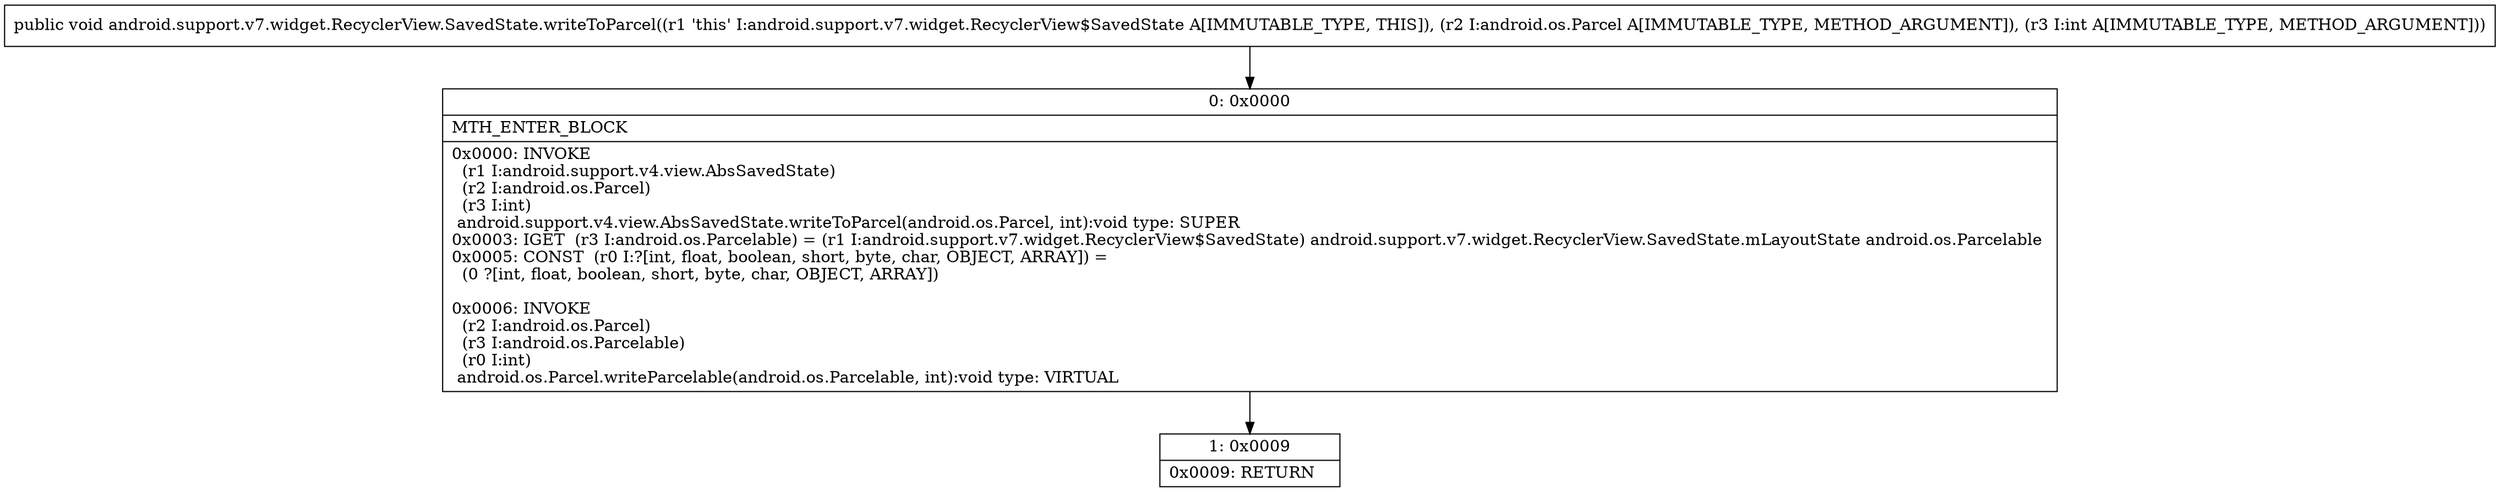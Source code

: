 digraph "CFG forandroid.support.v7.widget.RecyclerView.SavedState.writeToParcel(Landroid\/os\/Parcel;I)V" {
Node_0 [shape=record,label="{0\:\ 0x0000|MTH_ENTER_BLOCK\l|0x0000: INVOKE  \l  (r1 I:android.support.v4.view.AbsSavedState)\l  (r2 I:android.os.Parcel)\l  (r3 I:int)\l android.support.v4.view.AbsSavedState.writeToParcel(android.os.Parcel, int):void type: SUPER \l0x0003: IGET  (r3 I:android.os.Parcelable) = (r1 I:android.support.v7.widget.RecyclerView$SavedState) android.support.v7.widget.RecyclerView.SavedState.mLayoutState android.os.Parcelable \l0x0005: CONST  (r0 I:?[int, float, boolean, short, byte, char, OBJECT, ARRAY]) = \l  (0 ?[int, float, boolean, short, byte, char, OBJECT, ARRAY])\l \l0x0006: INVOKE  \l  (r2 I:android.os.Parcel)\l  (r3 I:android.os.Parcelable)\l  (r0 I:int)\l android.os.Parcel.writeParcelable(android.os.Parcelable, int):void type: VIRTUAL \l}"];
Node_1 [shape=record,label="{1\:\ 0x0009|0x0009: RETURN   \l}"];
MethodNode[shape=record,label="{public void android.support.v7.widget.RecyclerView.SavedState.writeToParcel((r1 'this' I:android.support.v7.widget.RecyclerView$SavedState A[IMMUTABLE_TYPE, THIS]), (r2 I:android.os.Parcel A[IMMUTABLE_TYPE, METHOD_ARGUMENT]), (r3 I:int A[IMMUTABLE_TYPE, METHOD_ARGUMENT])) }"];
MethodNode -> Node_0;
Node_0 -> Node_1;
}


